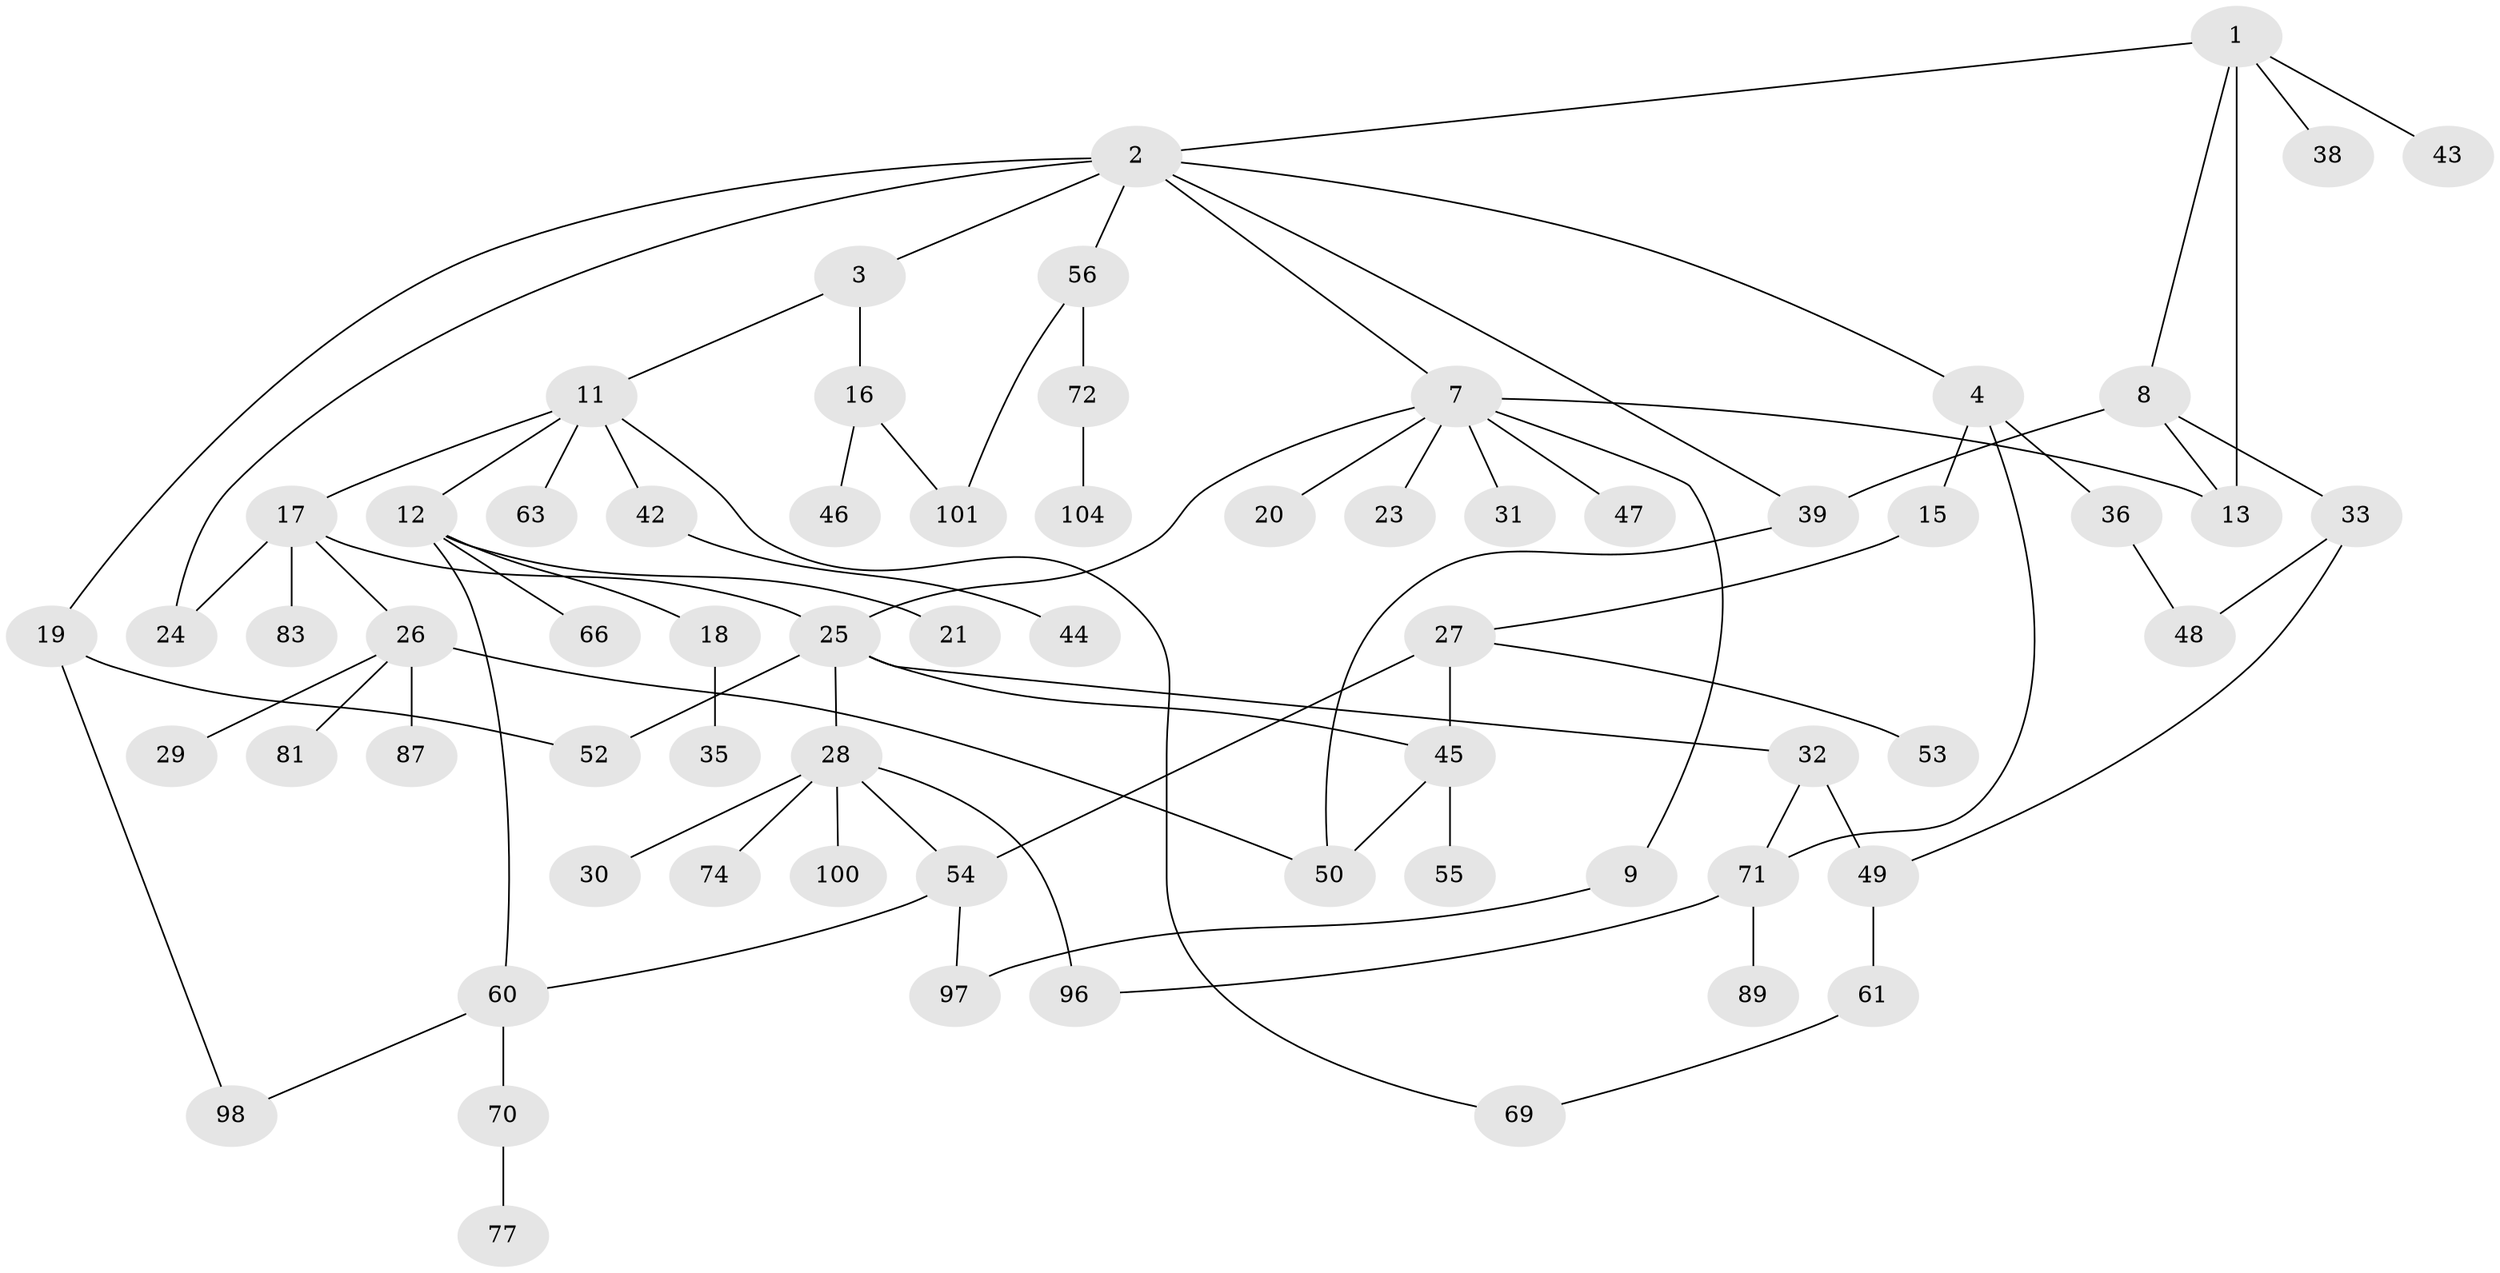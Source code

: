 // original degree distribution, {5: 0.06666666666666667, 7: 0.01904761904761905, 3: 0.20952380952380953, 2: 0.3238095238095238, 4: 0.047619047619047616, 6: 0.01904761904761905, 1: 0.3142857142857143}
// Generated by graph-tools (version 1.1) at 2025/41/03/06/25 10:41:26]
// undirected, 66 vertices, 84 edges
graph export_dot {
graph [start="1"]
  node [color=gray90,style=filled];
  1 [super="+6"];
  2 [super="+10"];
  3;
  4 [super="+5"];
  7 [super="+14"];
  8 [super="+82"];
  9 [super="+85"];
  11 [super="+22"];
  12 [super="+51"];
  13 [super="+41"];
  15 [super="+91"];
  16 [super="+84"];
  17 [super="+64"];
  18 [super="+76"];
  19;
  20;
  21;
  23;
  24 [super="+75"];
  25 [super="+37"];
  26 [super="+68"];
  27 [super="+94"];
  28 [super="+40"];
  29;
  30 [super="+59"];
  31;
  32 [super="+34"];
  33 [super="+62"];
  35;
  36;
  38;
  39;
  42 [super="+90"];
  43 [super="+86"];
  44 [super="+92"];
  45 [super="+95"];
  46;
  47 [super="+88"];
  48 [super="+58"];
  49 [super="+65"];
  50 [super="+79"];
  52 [super="+103"];
  53;
  54 [super="+67"];
  55;
  56 [super="+57"];
  60 [super="+78"];
  61 [super="+80"];
  63;
  66;
  69 [super="+105"];
  70;
  71 [super="+73"];
  72 [super="+99"];
  74;
  77 [super="+93"];
  81;
  83;
  87;
  89;
  96;
  97;
  98 [super="+102"];
  100;
  101;
  104;
  1 -- 2;
  1 -- 8;
  1 -- 43;
  1 -- 38;
  1 -- 13;
  2 -- 3;
  2 -- 4;
  2 -- 7;
  2 -- 39;
  2 -- 56;
  2 -- 24;
  2 -- 19;
  3 -- 11;
  3 -- 16;
  4 -- 36;
  4 -- 15;
  4 -- 71;
  7 -- 9;
  7 -- 47;
  7 -- 25;
  7 -- 20;
  7 -- 23;
  7 -- 31;
  7 -- 13;
  8 -- 13;
  8 -- 33;
  8 -- 39;
  9 -- 97;
  11 -- 12;
  11 -- 17;
  11 -- 63;
  11 -- 42;
  11 -- 69;
  12 -- 18;
  12 -- 21;
  12 -- 60;
  12 -- 66;
  15 -- 27;
  16 -- 46;
  16 -- 101;
  17 -- 25;
  17 -- 26;
  17 -- 24;
  17 -- 83;
  18 -- 35;
  19 -- 52;
  19 -- 98;
  25 -- 28;
  25 -- 32;
  25 -- 45;
  25 -- 52;
  26 -- 29;
  26 -- 81;
  26 -- 87;
  26 -- 50;
  27 -- 53;
  27 -- 54;
  27 -- 45 [weight=2];
  28 -- 30;
  28 -- 100;
  28 -- 54;
  28 -- 96;
  28 -- 74;
  32 -- 49;
  32 -- 71;
  33 -- 49;
  33 -- 48;
  36 -- 48;
  39 -- 50;
  42 -- 44;
  45 -- 55;
  45 -- 50;
  49 -- 61;
  54 -- 60;
  54 -- 97;
  56 -- 72;
  56 -- 101;
  60 -- 70;
  60 -- 98;
  61 -- 69;
  70 -- 77;
  71 -- 96;
  71 -- 89;
  72 -- 104;
}

